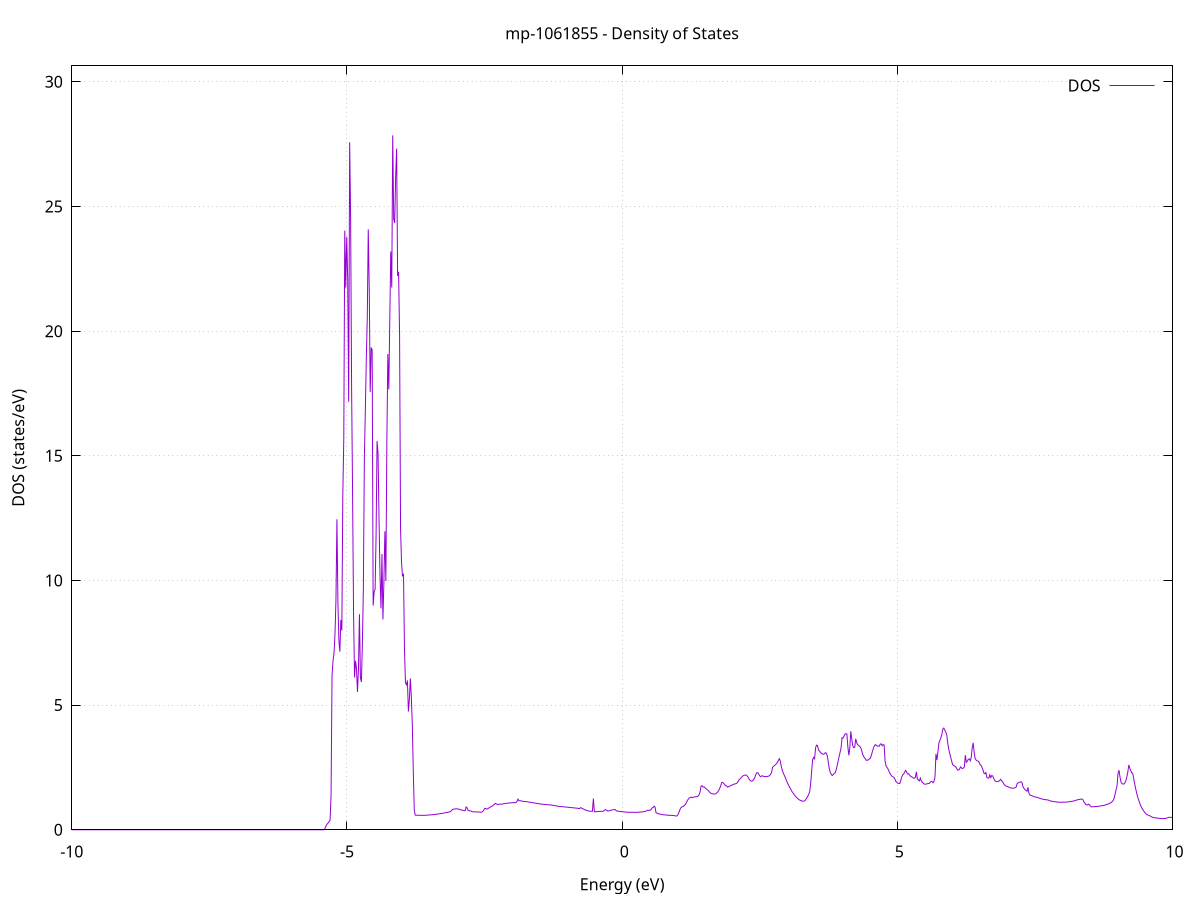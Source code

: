 set title 'mp-1061855 - Density of States'
set xlabel 'Energy (eV)'
set ylabel 'DOS (states/eV)'
set grid
set xrange [-10:10]
set yrange [0:30.639]
set xzeroaxis lt -1
set terminal png size 800,600
set output 'mp-1061855_dos_gnuplot.png'
plot '-' using 1:2 with lines title 'DOS'
-23.056600 0.000000
-23.038800 0.000000
-23.021000 0.000000
-23.003200 0.000000
-22.985400 0.000000
-22.967600 0.000000
-22.949900 0.000000
-22.932100 0.000000
-22.914300 0.000000
-22.896500 0.000000
-22.878700 0.000000
-22.860900 0.000000
-22.843100 0.000000
-22.825400 0.000000
-22.807600 0.000000
-22.789800 0.000000
-22.772000 0.000000
-22.754200 0.000000
-22.736400 0.000000
-22.718600 0.000000
-22.700900 0.000000
-22.683100 0.000000
-22.665300 0.000000
-22.647500 0.000000
-22.629700 0.000000
-22.611900 0.000000
-22.594100 0.000000
-22.576400 0.000000
-22.558600 0.000000
-22.540800 0.000000
-22.523000 0.000000
-22.505200 0.000000
-22.487400 0.000000
-22.469700 0.000000
-22.451900 0.000000
-22.434100 0.000000
-22.416300 0.000000
-22.398500 0.000000
-22.380700 0.000000
-22.362900 0.000000
-22.345200 0.000000
-22.327400 0.000000
-22.309600 0.000000
-22.291800 0.000000
-22.274000 0.000000
-22.256200 0.000000
-22.238400 0.000000
-22.220700 0.000000
-22.202900 0.000000
-22.185100 0.000000
-22.167300 0.000000
-22.149500 0.000000
-22.131700 0.000000
-22.113900 0.000000
-22.096200 0.000000
-22.078400 0.000000
-22.060600 0.000000
-22.042800 0.000000
-22.025000 0.000000
-22.007200 0.000000
-21.989400 0.000000
-21.971700 0.000000
-21.953900 0.000000
-21.936100 0.000000
-21.918300 0.000000
-21.900500 0.000000
-21.882700 0.000000
-21.865000 0.000000
-21.847200 0.000000
-21.829400 0.000000
-21.811600 0.000000
-21.793800 0.000000
-21.776000 0.000000
-21.758200 0.000000
-21.740500 0.000000
-21.722700 0.000000
-21.704900 0.000000
-21.687100 0.000000
-21.669300 0.000000
-21.651500 0.000000
-21.633700 0.000000
-21.616000 0.000000
-21.598200 0.000000
-21.580400 0.000000
-21.562600 0.000000
-21.544800 0.000000
-21.527000 0.000000
-21.509200 0.000000
-21.491500 0.000000
-21.473700 0.000000
-21.455900 0.000000
-21.438100 9.184700
-21.420300 9.184700
-21.402500 4.824600
-21.384700 4.824600
-21.367000 3.504600
-21.349200 3.504600
-21.331400 3.504600
-21.313600 3.504600
-21.295800 37.154600
-21.278000 67.948500
-21.260300 67.048500
-21.242500 85.724200
-21.224700 2.866400
-21.206900 2.866400
-21.189100 2.866400
-21.171300 2.866400
-21.153500 3.075700
-21.135800 3.075700
-21.118000 3.075700
-21.100200 3.781400
-21.082400 3.781400
-21.064600 3.781400
-21.046800 3.781400
-21.029000 5.791500
-21.011300 5.791500
-20.993500 0.000000
-20.975700 0.000000
-20.957900 0.000000
-20.940100 0.000000
-20.922300 0.000000
-20.904500 0.000000
-20.886800 0.000000
-20.869000 0.000000
-20.851200 0.000000
-20.833400 0.000000
-20.815600 0.000000
-20.797800 0.000000
-20.780000 0.000000
-20.762300 0.000000
-20.744500 0.000000
-20.726700 0.000000
-20.708900 0.000000
-20.691100 0.000000
-20.673300 0.000000
-20.655600 0.000000
-20.637800 0.000000
-20.620000 0.000000
-20.602200 0.000000
-20.584400 0.000000
-20.566600 0.000000
-20.548800 0.000000
-20.531100 0.000000
-20.513300 0.000000
-20.495500 0.000000
-20.477700 0.000000
-20.459900 0.000000
-20.442100 0.000000
-20.424300 0.000000
-20.406600 0.000000
-20.388800 0.000000
-20.371000 0.000000
-20.353200 0.000000
-20.335400 0.000000
-20.317600 0.000000
-20.299800 0.000000
-20.282100 0.000000
-20.264300 0.000000
-20.246500 0.000000
-20.228700 0.000000
-20.210900 0.000000
-20.193100 0.000000
-20.175300 0.000000
-20.157600 0.000000
-20.139800 0.000000
-20.122000 0.000000
-20.104200 0.000000
-20.086400 0.000000
-20.068600 0.000000
-20.050900 0.000000
-20.033100 0.000000
-20.015300 0.000000
-19.997500 0.000000
-19.979700 0.000000
-19.961900 0.000000
-19.944100 0.000000
-19.926400 0.000000
-19.908600 0.000000
-19.890800 0.000000
-19.873000 0.000000
-19.855200 0.000000
-19.837400 0.000000
-19.819600 0.000000
-19.801900 0.000000
-19.784100 0.000000
-19.766300 0.000000
-19.748500 0.000000
-19.730700 0.000000
-19.712900 0.000000
-19.695100 0.000000
-19.677400 0.000000
-19.659600 0.000000
-19.641800 0.000000
-19.624000 0.000000
-19.606200 0.000000
-19.588400 0.000000
-19.570600 0.000000
-19.552900 0.000000
-19.535100 0.000000
-19.517300 0.000000
-19.499500 0.000000
-19.481700 0.000000
-19.463900 0.000000
-19.446200 0.000000
-19.428400 0.000000
-19.410600 0.000000
-19.392800 0.000000
-19.375000 0.000000
-19.357200 0.000000
-19.339400 0.000000
-19.321700 0.000000
-19.303900 0.000000
-19.286100 0.000000
-19.268300 0.000000
-19.250500 0.000000
-19.232700 0.000000
-19.214900 0.000000
-19.197200 0.000000
-19.179400 0.000000
-19.161600 0.000000
-19.143800 0.000000
-19.126000 0.000000
-19.108200 0.000000
-19.090400 0.000000
-19.072700 0.000000
-19.054900 0.000000
-19.037100 0.000000
-19.019300 0.000000
-19.001500 0.000000
-18.983700 0.000000
-18.965900 0.000000
-18.948200 0.000000
-18.930400 0.000000
-18.912600 0.000000
-18.894800 0.000000
-18.877000 0.000000
-18.859200 0.000000
-18.841500 0.000000
-18.823700 0.000000
-18.805900 0.000000
-18.788100 0.000000
-18.770300 0.000000
-18.752500 0.000000
-18.734700 0.000000
-18.717000 0.000000
-18.699200 0.000000
-18.681400 0.000000
-18.663600 0.000000
-18.645800 0.000000
-18.628000 0.000000
-18.610200 0.000000
-18.592500 0.000000
-18.574700 0.000000
-18.556900 0.000000
-18.539100 0.000000
-18.521300 0.000000
-18.503500 0.000000
-18.485700 0.000000
-18.468000 0.000000
-18.450200 0.000000
-18.432400 0.000000
-18.414600 0.000000
-18.396800 0.000000
-18.379000 0.000000
-18.361200 0.000000
-18.343500 0.000000
-18.325700 0.000000
-18.307900 0.000000
-18.290100 0.000000
-18.272300 0.000000
-18.254500 0.000000
-18.236800 0.000000
-18.219000 0.000000
-18.201200 0.000000
-18.183400 0.000000
-18.165600 0.000000
-18.147800 0.000000
-18.130000 0.000000
-18.112300 0.000000
-18.094500 0.000000
-18.076700 0.000000
-18.058900 0.000000
-18.041100 0.000000
-18.023300 0.000000
-18.005500 0.000000
-17.987800 0.000000
-17.970000 0.000000
-17.952200 0.000000
-17.934400 0.000000
-17.916600 0.000000
-17.898800 0.000000
-17.881000 0.000000
-17.863300 0.000000
-17.845500 0.000000
-17.827700 0.000000
-17.809900 0.000000
-17.792100 0.000000
-17.774300 0.000000
-17.756500 0.000000
-17.738800 0.000000
-17.721000 0.000000
-17.703200 0.000000
-17.685400 0.000000
-17.667600 0.000000
-17.649800 0.000000
-17.632100 0.000000
-17.614300 0.000000
-17.596500 0.000000
-17.578700 0.000000
-17.560900 0.000000
-17.543100 0.000000
-17.525300 0.000000
-17.507600 0.000000
-17.489800 0.000000
-17.472000 0.000000
-17.454200 0.000000
-17.436400 0.000000
-17.418600 0.000000
-17.400800 0.000000
-17.383100 0.000000
-17.365300 0.000000
-17.347500 0.000000
-17.329700 0.000000
-17.311900 0.000000
-17.294100 0.000000
-17.276300 0.000000
-17.258600 0.000000
-17.240800 0.000000
-17.223000 0.000000
-17.205200 0.000000
-17.187400 0.000000
-17.169600 0.000000
-17.151800 0.000000
-17.134100 0.000000
-17.116300 0.000000
-17.098500 0.000000
-17.080700 0.000000
-17.062900 0.000000
-17.045100 0.000000
-17.027400 0.000000
-17.009600 0.000000
-16.991800 0.000000
-16.974000 0.000000
-16.956200 0.000000
-16.938400 0.000000
-16.920600 0.000000
-16.902900 0.000000
-16.885100 0.000000
-16.867300 0.000000
-16.849500 0.000000
-16.831700 0.000000
-16.813900 0.000000
-16.796100 0.000000
-16.778400 0.000000
-16.760600 0.000000
-16.742800 0.000000
-16.725000 0.000000
-16.707200 0.000000
-16.689400 0.000000
-16.671600 0.000000
-16.653900 0.000000
-16.636100 0.000000
-16.618300 0.000000
-16.600500 0.000000
-16.582700 0.000000
-16.564900 0.000000
-16.547100 0.000000
-16.529400 0.000000
-16.511600 0.000000
-16.493800 0.000000
-16.476000 0.000000
-16.458200 0.000000
-16.440400 0.000000
-16.422700 0.000000
-16.404900 0.000000
-16.387100 0.000000
-16.369300 0.000000
-16.351500 0.000000
-16.333700 0.000000
-16.315900 0.000000
-16.298200 0.000000
-16.280400 0.000000
-16.262600 0.000000
-16.244800 0.000000
-16.227000 0.000000
-16.209200 0.000000
-16.191400 0.000000
-16.173700 0.000000
-16.155900 0.000000
-16.138100 0.000000
-16.120300 0.000000
-16.102500 0.000000
-16.084700 0.000000
-16.066900 0.000000
-16.049200 0.000000
-16.031400 0.000000
-16.013600 0.000000
-15.995800 0.000000
-15.978000 0.000000
-15.960200 0.000000
-15.942400 0.000000
-15.924700 0.000000
-15.906900 0.000000
-15.889100 0.000000
-15.871300 0.000000
-15.853500 0.000000
-15.835700 0.000000
-15.818000 0.000000
-15.800200 0.000000
-15.782400 0.000000
-15.764600 0.000000
-15.746800 0.000000
-15.729000 0.000000
-15.711200 0.000000
-15.693500 0.000000
-15.675700 0.000000
-15.657900 0.000000
-15.640100 0.000000
-15.622300 0.000000
-15.604500 0.000000
-15.586700 0.000000
-15.569000 0.000000
-15.551200 0.000000
-15.533400 0.000000
-15.515600 0.000000
-15.497800 0.000000
-15.480000 0.000000
-15.462200 0.000000
-15.444500 0.000000
-15.426700 0.000000
-15.408900 0.000000
-15.391100 0.000000
-15.373300 0.000000
-15.355500 0.000000
-15.337700 0.000000
-15.320000 0.000000
-15.302200 0.000000
-15.284400 0.000000
-15.266600 0.000000
-15.248800 0.000000
-15.231000 0.000000
-15.213300 0.000000
-15.195500 0.000000
-15.177700 0.000000
-15.159900 0.000000
-15.142100 0.000000
-15.124300 0.000000
-15.106500 0.000000
-15.088800 0.000000
-15.071000 0.000000
-15.053200 0.000000
-15.035400 0.000000
-15.017600 0.000000
-14.999800 0.000000
-14.982000 0.000000
-14.964300 0.000000
-14.946500 0.000000
-14.928700 0.000000
-14.910900 0.000000
-14.893100 0.000000
-14.875300 0.000000
-14.857500 0.000000
-14.839800 0.000000
-14.822000 0.000000
-14.804200 0.000000
-14.786400 0.000000
-14.768600 0.000000
-14.750800 0.000000
-14.733000 0.000000
-14.715300 0.000000
-14.697500 0.000000
-14.679700 0.000000
-14.661900 0.000000
-14.644100 0.000000
-14.626300 0.000000
-14.608600 0.000000
-14.590800 0.000000
-14.573000 0.000000
-14.555200 0.000000
-14.537400 0.000000
-14.519600 0.000000
-14.501800 0.000000
-14.484100 0.000000
-14.466300 0.000000
-14.448500 0.000000
-14.430700 0.000000
-14.412900 0.000000
-14.395100 0.000000
-14.377300 0.000000
-14.359600 0.000000
-14.341800 0.000000
-14.324000 0.000000
-14.306200 0.000000
-14.288400 0.000000
-14.270600 0.000000
-14.252800 0.000000
-14.235100 0.000000
-14.217300 0.000000
-14.199500 0.000000
-14.181700 0.000000
-14.163900 0.000000
-14.146100 0.000000
-14.128300 0.000000
-14.110600 0.000000
-14.092800 0.000000
-14.075000 0.000000
-14.057200 0.000000
-14.039400 0.000000
-14.021600 0.000000
-14.003900 0.000000
-13.986100 0.000000
-13.968300 0.000000
-13.950500 0.000000
-13.932700 0.000000
-13.914900 0.000000
-13.897100 0.000000
-13.879400 0.000000
-13.861600 0.000000
-13.843800 0.000000
-13.826000 0.000000
-13.808200 0.000000
-13.790400 0.000000
-13.772600 0.000000
-13.754900 0.000000
-13.737100 0.000000
-13.719300 0.000000
-13.701500 0.000000
-13.683700 0.000000
-13.665900 0.000000
-13.648100 0.000000
-13.630400 0.000000
-13.612600 0.000000
-13.594800 0.000000
-13.577000 0.000000
-13.559200 0.000000
-13.541400 0.000000
-13.523600 0.000000
-13.505900 0.000000
-13.488100 0.000000
-13.470300 0.000000
-13.452500 0.000000
-13.434700 0.000000
-13.416900 0.000000
-13.399200 0.000000
-13.381400 0.000000
-13.363600 0.000000
-13.345800 0.000000
-13.328000 0.000000
-13.310200 0.000000
-13.292400 0.000000
-13.274700 0.000000
-13.256900 0.000000
-13.239100 0.000000
-13.221300 0.000000
-13.203500 0.000000
-13.185700 0.000000
-13.167900 0.000000
-13.150200 0.000000
-13.132400 0.000000
-13.114600 0.000000
-13.096800 0.000000
-13.079000 0.000000
-13.061200 0.000000
-13.043400 0.000000
-13.025700 0.000000
-13.007900 0.000000
-12.990100 0.000000
-12.972300 0.000000
-12.954500 0.000000
-12.936700 0.000000
-12.918900 0.000000
-12.901200 0.000000
-12.883400 0.000000
-12.865600 0.000000
-12.847800 0.000000
-12.830000 0.000000
-12.812200 0.000000
-12.794500 0.000000
-12.776700 0.000000
-12.758900 0.000000
-12.741100 0.000000
-12.723300 0.000000
-12.705500 0.000000
-12.687700 0.000000
-12.670000 0.000000
-12.652200 0.000000
-12.634400 0.000000
-12.616600 0.000000
-12.598800 0.000000
-12.581000 0.000000
-12.563200 0.000000
-12.545500 0.000000
-12.527700 0.000000
-12.509900 0.000000
-12.492100 0.000000
-12.474300 0.000000
-12.456500 0.000000
-12.438700 0.000000
-12.421000 0.000000
-12.403200 0.000000
-12.385400 0.000000
-12.367600 0.000000
-12.349800 0.000000
-12.332000 0.000000
-12.314200 0.000000
-12.296500 0.000000
-12.278700 0.000000
-12.260900 0.000000
-12.243100 0.000000
-12.225300 0.000000
-12.207500 0.000000
-12.189800 0.000000
-12.172000 0.000000
-12.154200 0.000000
-12.136400 0.000000
-12.118600 0.000000
-12.100800 0.000000
-12.083000 0.000000
-12.065300 0.000000
-12.047500 0.000000
-12.029700 0.000000
-12.011900 0.000000
-11.994100 0.000000
-11.976300 0.000000
-11.958500 0.000000
-11.940800 0.000000
-11.923000 0.000000
-11.905200 0.000000
-11.887400 0.000000
-11.869600 0.000000
-11.851800 0.000000
-11.834000 0.000000
-11.816300 0.000000
-11.798500 0.000000
-11.780700 0.000000
-11.762900 0.000000
-11.745100 0.000000
-11.727300 0.000000
-11.709500 0.000000
-11.691800 0.000000
-11.674000 0.000000
-11.656200 0.000000
-11.638400 0.000000
-11.620600 0.000000
-11.602800 0.000000
-11.585100 0.000000
-11.567300 0.000000
-11.549500 0.000000
-11.531700 0.000000
-11.513900 0.000000
-11.496100 0.000000
-11.478300 0.000000
-11.460600 0.000000
-11.442800 0.000000
-11.425000 0.000000
-11.407200 0.000000
-11.389400 0.000000
-11.371600 0.000000
-11.353800 0.000000
-11.336100 0.000000
-11.318300 0.000000
-11.300500 0.000000
-11.282700 0.000000
-11.264900 0.000000
-11.247100 0.000000
-11.229300 0.000000
-11.211600 0.000000
-11.193800 0.000000
-11.176000 0.000000
-11.158200 0.000000
-11.140400 0.000000
-11.122600 0.000000
-11.104800 0.000000
-11.087100 0.000000
-11.069300 0.000000
-11.051500 0.000000
-11.033700 0.000000
-11.015900 0.000000
-10.998100 0.000000
-10.980400 0.000000
-10.962600 0.000000
-10.944800 0.000000
-10.927000 0.000000
-10.909200 0.000000
-10.891400 0.000000
-10.873600 0.000000
-10.855900 0.000000
-10.838100 0.000000
-10.820300 0.000000
-10.802500 0.000000
-10.784700 0.000000
-10.766900 0.000000
-10.749100 0.000000
-10.731400 0.000000
-10.713600 0.000000
-10.695800 0.000000
-10.678000 0.000000
-10.660200 0.000000
-10.642400 0.000000
-10.624600 0.000000
-10.606900 0.000000
-10.589100 0.000000
-10.571300 0.000000
-10.553500 0.000000
-10.535700 0.000000
-10.517900 0.000000
-10.500100 0.000000
-10.482400 0.000000
-10.464600 0.000000
-10.446800 0.000000
-10.429000 0.000000
-10.411200 0.000000
-10.393400 0.000000
-10.375700 0.000000
-10.357900 0.000000
-10.340100 0.000000
-10.322300 0.000000
-10.304500 0.000000
-10.286700 0.000000
-10.268900 0.000000
-10.251200 0.000000
-10.233400 0.000000
-10.215600 0.000000
-10.197800 0.000000
-10.180000 0.000000
-10.162200 0.000000
-10.144400 0.000000
-10.126700 0.000000
-10.108900 0.000000
-10.091100 0.000000
-10.073300 0.000000
-10.055500 0.000000
-10.037700 0.000000
-10.019900 0.000000
-10.002200 0.000000
-9.984400 0.000000
-9.966600 0.000000
-9.948800 0.000000
-9.931000 0.000000
-9.913200 0.000000
-9.895400 0.000000
-9.877700 0.000000
-9.859900 0.000000
-9.842100 0.000000
-9.824300 0.000000
-9.806500 0.000000
-9.788700 0.000000
-9.771000 0.000000
-9.753200 0.000000
-9.735400 0.000000
-9.717600 0.000000
-9.699800 0.000000
-9.682000 0.000000
-9.664200 0.000000
-9.646500 0.000000
-9.628700 0.000000
-9.610900 0.000000
-9.593100 0.000000
-9.575300 0.000000
-9.557500 0.000000
-9.539700 0.000000
-9.522000 0.000000
-9.504200 0.000000
-9.486400 0.000000
-9.468600 0.000000
-9.450800 0.000000
-9.433000 0.000000
-9.415200 0.000000
-9.397500 0.000000
-9.379700 0.000000
-9.361900 0.000000
-9.344100 0.000000
-9.326300 0.000000
-9.308500 0.000000
-9.290700 0.000000
-9.273000 0.000000
-9.255200 0.000000
-9.237400 0.000000
-9.219600 0.000000
-9.201800 0.000000
-9.184000 0.000000
-9.166300 0.000000
-9.148500 0.000000
-9.130700 0.000000
-9.112900 0.000000
-9.095100 0.000000
-9.077300 0.000000
-9.059500 0.000000
-9.041800 0.000000
-9.024000 0.000000
-9.006200 0.000000
-8.988400 0.000000
-8.970600 0.000000
-8.952800 0.000000
-8.935000 0.000000
-8.917300 0.000000
-8.899500 0.000000
-8.881700 0.000000
-8.863900 0.000000
-8.846100 0.000000
-8.828300 0.000000
-8.810500 0.000000
-8.792800 0.000000
-8.775000 0.000000
-8.757200 0.000000
-8.739400 0.000000
-8.721600 0.000000
-8.703800 0.000000
-8.686000 0.000000
-8.668300 0.000000
-8.650500 0.000000
-8.632700 0.000000
-8.614900 0.000000
-8.597100 0.000000
-8.579300 0.000000
-8.561600 0.000000
-8.543800 0.000000
-8.526000 0.000000
-8.508200 0.000000
-8.490400 0.000000
-8.472600 0.000000
-8.454800 0.000000
-8.437100 0.000000
-8.419300 0.000000
-8.401500 0.000000
-8.383700 0.000000
-8.365900 0.000000
-8.348100 0.000000
-8.330300 0.000000
-8.312600 0.000000
-8.294800 0.000000
-8.277000 0.000000
-8.259200 0.000000
-8.241400 0.000000
-8.223600 0.000000
-8.205800 0.000000
-8.188100 0.000000
-8.170300 0.000000
-8.152500 0.000000
-8.134700 0.000000
-8.116900 0.000000
-8.099100 0.000000
-8.081300 0.000000
-8.063600 0.000000
-8.045800 0.000000
-8.028000 0.000000
-8.010200 0.000000
-7.992400 0.000000
-7.974600 0.000000
-7.956900 0.000000
-7.939100 0.000000
-7.921300 0.000000
-7.903500 0.000000
-7.885700 0.000000
-7.867900 0.000000
-7.850100 0.000000
-7.832400 0.000000
-7.814600 0.000000
-7.796800 0.000000
-7.779000 0.000000
-7.761200 0.000000
-7.743400 0.000000
-7.725600 0.000000
-7.707900 0.000000
-7.690100 0.000000
-7.672300 0.000000
-7.654500 0.000000
-7.636700 0.000000
-7.618900 0.000000
-7.601100 0.000000
-7.583400 0.000000
-7.565600 0.000000
-7.547800 0.000000
-7.530000 0.000000
-7.512200 0.000000
-7.494400 0.000000
-7.476600 0.000000
-7.458900 0.000000
-7.441100 0.000000
-7.423300 0.000000
-7.405500 0.000000
-7.387700 0.000000
-7.369900 0.000000
-7.352200 0.000000
-7.334400 0.000000
-7.316600 0.000000
-7.298800 0.000000
-7.281000 0.000000
-7.263200 0.000000
-7.245400 0.000000
-7.227700 0.000000
-7.209900 0.000000
-7.192100 0.000000
-7.174300 0.000000
-7.156500 0.000000
-7.138700 0.000000
-7.120900 0.000000
-7.103200 0.000000
-7.085400 0.000000
-7.067600 0.000000
-7.049800 0.000000
-7.032000 0.000000
-7.014200 0.000000
-6.996400 0.000000
-6.978700 0.000000
-6.960900 0.000000
-6.943100 0.000000
-6.925300 0.000000
-6.907500 0.000000
-6.889700 0.000000
-6.871900 0.000000
-6.854200 0.000000
-6.836400 0.000000
-6.818600 0.000000
-6.800800 0.000000
-6.783000 0.000000
-6.765200 0.000000
-6.747500 0.000000
-6.729700 0.000000
-6.711900 0.000000
-6.694100 0.000000
-6.676300 0.000000
-6.658500 0.000000
-6.640700 0.000000
-6.623000 0.000000
-6.605200 0.000000
-6.587400 0.000000
-6.569600 0.000000
-6.551800 0.000000
-6.534000 0.000000
-6.516200 0.000000
-6.498500 0.000000
-6.480700 0.000000
-6.462900 0.000000
-6.445100 0.000000
-6.427300 0.000000
-6.409500 0.000000
-6.391700 0.000000
-6.374000 0.000000
-6.356200 0.000000
-6.338400 0.000000
-6.320600 0.000000
-6.302800 0.000000
-6.285000 0.000000
-6.267200 0.000000
-6.249500 0.000000
-6.231700 0.000000
-6.213900 0.000000
-6.196100 0.000000
-6.178300 0.000000
-6.160500 0.000000
-6.142800 0.000000
-6.125000 0.000000
-6.107200 0.000000
-6.089400 0.000000
-6.071600 0.000000
-6.053800 0.000000
-6.036000 0.000000
-6.018300 0.000000
-6.000500 0.000000
-5.982700 0.000000
-5.964900 0.000000
-5.947100 0.000000
-5.929300 0.000000
-5.911500 0.000000
-5.893800 0.000000
-5.876000 0.000000
-5.858200 0.000000
-5.840400 0.000000
-5.822600 0.000000
-5.804800 0.000000
-5.787000 0.000000
-5.769300 0.000000
-5.751500 0.000000
-5.733700 0.000000
-5.715900 0.000000
-5.698100 0.000000
-5.680300 0.000000
-5.662500 0.000000
-5.644800 0.000000
-5.627000 0.000000
-5.609200 0.000000
-5.591400 0.000000
-5.573600 0.000000
-5.555800 0.000000
-5.538100 0.000000
-5.520300 0.000000
-5.502500 0.000000
-5.484700 0.000000
-5.466900 0.000000
-5.449100 0.000000
-5.431300 0.000000
-5.413600 0.009800
-5.395800 0.073300
-5.378000 0.169600
-5.360200 0.234100
-5.342400 0.273200
-5.324600 0.323300
-5.306800 0.382300
-5.289100 1.388700
-5.271300 6.187700
-5.253500 6.782700
-5.235700 7.069900
-5.217900 7.831700
-5.200100 9.212900
-5.182300 12.455000
-5.164600 9.149600
-5.146800 7.598300
-5.129000 7.142600
-5.111200 8.416300
-5.093400 7.991300
-5.075600 13.423800
-5.057800 15.676600
-5.040100 24.029100
-5.022300 21.744100
-5.004500 23.781200
-4.986700 22.091200
-4.968900 17.162200
-4.951100 27.575200
-4.933400 24.503600
-4.915600 17.661200
-4.897800 13.443600
-4.880000 8.590500
-4.862200 6.109300
-4.844400 6.774500
-4.826600 6.448400
-4.808900 5.529700
-4.791100 6.459600
-4.773300 8.646400
-4.755500 6.096300
-4.737700 5.928400
-4.719900 7.441600
-4.702100 9.654000
-4.684400 14.837800
-4.666600 16.778800
-4.648800 18.876100
-4.631000 20.505100
-4.613200 24.082800
-4.595400 21.732000
-4.577600 17.562800
-4.559900 19.340200
-4.542100 19.238800
-4.524300 8.992200
-4.506500 9.539000
-4.488700 9.649300
-4.470900 11.830000
-4.453100 15.592500
-4.435400 15.093800
-4.417600 12.464400
-4.399800 10.218700
-4.382000 8.879400
-4.364200 11.061100
-4.346400 8.436400
-4.328700 9.961700
-4.310900 11.973500
-4.293100 9.975900
-4.275300 15.564400
-4.257500 19.081500
-4.239700 17.664500
-4.221900 20.480400
-4.204200 23.194200
-4.186400 21.749400
-4.168600 27.853600
-4.150800 24.493300
-4.133000 24.342100
-4.115200 26.198600
-4.097400 27.323500
-4.079700 22.214800
-4.061900 22.378400
-4.044100 19.881000
-4.026300 12.067800
-4.008500 10.709300
-3.990700 10.165400
-3.972900 10.265800
-3.955200 7.291500
-3.937400 5.892100
-3.919600 5.817100
-3.901800 5.992200
-3.884000 4.742900
-3.866200 5.229500
-3.848400 6.066900
-3.830700 5.324200
-3.812900 4.218500
-3.795100 2.356100
-3.777300 0.791300
-3.759500 0.586800
-3.741700 0.586900
-3.724000 0.582600
-3.706200 0.580600
-3.688400 0.580700
-3.670600 0.580800
-3.652800 0.580400
-3.635000 0.578700
-3.617200 0.578000
-3.599500 0.579200
-3.581700 0.580900
-3.563900 0.582900
-3.546100 0.585300
-3.528300 0.588300
-3.510500 0.591700
-3.492700 0.595300
-3.475000 0.599000
-3.457200 0.602800
-3.439400 0.606800
-3.421600 0.611000
-3.403800 0.615600
-3.386000 0.620600
-3.368200 0.625900
-3.350500 0.631300
-3.332700 0.637000
-3.314900 0.642700
-3.297100 0.648600
-3.279300 0.654600
-3.261500 0.660800
-3.243700 0.667600
-3.226000 0.675000
-3.208200 0.682700
-3.190400 0.690500
-3.172600 0.698700
-3.154800 0.707300
-3.137000 0.716300
-3.119300 0.725400
-3.101500 0.770900
-3.083700 0.813600
-3.065900 0.824200
-3.048100 0.832200
-3.030300 0.837500
-3.012500 0.840200
-2.994800 0.839700
-2.977000 0.831600
-2.959200 0.821500
-2.941400 0.809300
-2.923600 0.795900
-2.905800 0.785900
-2.888000 0.777800
-2.870300 0.770400
-2.852500 0.763600
-2.834700 0.914100
-2.816900 0.874700
-2.799100 0.779400
-2.781300 0.768900
-2.763500 0.759000
-2.745800 0.750900
-2.728000 0.724900
-2.710200 0.721000
-2.692400 0.718900
-2.674600 0.717300
-2.656800 0.716200
-2.639000 0.715600
-2.621300 0.714900
-2.603500 0.713200
-2.585700 0.710100
-2.567900 0.703100
-2.550100 0.707400
-2.532300 0.735700
-2.514600 0.789800
-2.496800 0.861700
-2.479000 0.850100
-2.461200 0.826800
-2.443400 0.842700
-2.425600 0.866800
-2.407800 0.892900
-2.390100 0.918100
-2.372300 0.940100
-2.354500 0.960700
-2.336700 0.992200
-2.318900 1.024900
-2.301100 1.058800
-2.283300 1.033900
-2.265600 1.014300
-2.247800 1.019800
-2.230000 1.026300
-2.212200 1.029100
-2.194400 1.028700
-2.176600 1.030200
-2.158800 1.039300
-2.141100 1.047600
-2.123300 1.054900
-2.105500 1.061200
-2.087700 1.066000
-2.069900 1.069100
-2.052100 1.072900
-2.034300 1.075700
-2.016600 1.079500
-1.998800 1.084400
-1.981000 1.088100
-1.963200 1.089600
-1.945400 1.089900
-1.927600 1.091700
-1.909900 1.142900
-1.892100 1.231900
-1.874300 1.162100
-1.856500 1.163700
-1.838700 1.164200
-1.820900 1.153900
-1.803100 1.136800
-1.785400 1.132600
-1.767600 1.130900
-1.749800 1.129100
-1.732000 1.126800
-1.714200 1.123800
-1.696400 1.111200
-1.678600 1.106100
-1.660900 1.100200
-1.643100 1.094100
-1.625300 1.087000
-1.607500 1.078300
-1.589700 1.072300
-1.571900 1.067000
-1.554100 1.061300
-1.536400 1.055400
-1.518600 1.049300
-1.500800 1.040400
-1.483000 1.032500
-1.465200 1.028400
-1.447400 1.024500
-1.429600 1.020700
-1.411900 1.016900
-1.394100 1.013100
-1.376300 1.009400
-1.358500 1.006000
-1.340700 1.003000
-1.322900 0.999900
-1.305200 0.995700
-1.287400 0.990600
-1.269600 0.985500
-1.251800 0.980100
-1.234000 0.971300
-1.216200 0.964500
-1.198400 0.957400
-1.180700 0.950200
-1.162900 0.943600
-1.145100 0.938400
-1.127300 0.933800
-1.109500 0.929300
-1.091700 0.925200
-1.073900 0.922300
-1.056200 0.919200
-1.038400 0.915900
-1.020600 0.912200
-1.002800 0.908200
-0.985000 0.904300
-0.967200 0.900200
-0.949400 0.895900
-0.931700 0.891700
-0.913900 0.887600
-0.896100 0.883000
-0.878300 0.878200
-0.860500 0.874700
-0.842700 0.871500
-0.824900 0.866900
-0.807200 0.862000
-0.789400 0.857000
-0.771600 0.851800
-0.753800 0.889000
-0.736000 0.869300
-0.718200 0.849200
-0.700500 0.828100
-0.682700 0.809800
-0.664900 0.793300
-0.647100 0.777800
-0.629300 0.763600
-0.611500 0.753000
-0.593700 0.747700
-0.576000 0.743000
-0.558200 0.741800
-0.540400 0.740800
-0.522600 1.251800
-0.504800 0.720400
-0.487000 0.722900
-0.469200 0.726000
-0.451500 0.729200
-0.433700 0.732500
-0.415900 0.735900
-0.398100 0.739200
-0.380300 0.740900
-0.362500 0.741300
-0.344700 0.741800
-0.327000 0.772700
-0.309200 0.807300
-0.291400 0.793700
-0.273600 0.768100
-0.255800 0.749000
-0.238000 0.760500
-0.220200 0.772400
-0.202500 0.783200
-0.184700 0.792900
-0.166900 0.801500
-0.149100 0.808600
-0.131300 0.814100
-0.113500 0.777700
-0.095800 0.753700
-0.078000 0.747500
-0.060200 0.740400
-0.042400 0.732900
-0.024600 0.729000
-0.006800 0.725100
0.011000 0.721300
0.028700 0.717600
0.046500 0.714000
0.064300 0.710600
0.082100 0.707300
0.099900 0.704400
0.117700 0.702200
0.135500 0.702000
0.153200 0.702600
0.171000 0.702600
0.188800 0.701900
0.206600 0.701200
0.224400 0.700600
0.242200 0.700200
0.260000 0.700100
0.277700 0.701400
0.295500 0.704900
0.313300 0.709100
0.331100 0.711700
0.348900 0.714500
0.366700 0.717800
0.384500 0.722600
0.402200 0.729500
0.420000 0.739200
0.437800 0.752700
0.455600 0.782100
0.473400 0.780500
0.491200 0.781900
0.508900 0.784600
0.526700 0.818300
0.544500 0.880200
0.562300 0.892100
0.580100 0.947800
0.597900 0.911800
0.615700 0.681800
0.633400 0.665500
0.651200 0.651000
0.669000 0.638100
0.686800 0.626900
0.704600 0.617500
0.722400 0.610000
0.740200 0.605000
0.757900 0.600800
0.775700 0.597100
0.793500 0.593000
0.811300 0.589200
0.829100 0.585500
0.846900 0.581800
0.864700 0.579000
0.882400 0.579400
0.900200 0.577800
0.918000 0.574500
0.935800 0.570200
0.953600 0.564600
0.971400 0.552900
0.989200 0.551900
1.006900 0.576600
1.024700 0.655400
1.042500 0.757000
1.060300 0.863100
1.078100 0.905100
1.095900 0.926200
1.113600 0.939400
1.131400 0.973400
1.149200 1.016400
1.167000 1.091200
1.184800 1.169800
1.202600 1.231100
1.220400 1.276500
1.238100 1.299700
1.255900 1.310800
1.273700 1.284000
1.291500 1.300300
1.309300 1.315900
1.327100 1.323900
1.344900 1.325400
1.362600 1.328300
1.380400 1.352500
1.398200 1.402800
1.416000 1.521500
1.433800 1.752300
1.451600 1.767800
1.469400 1.716200
1.487100 1.717200
1.504900 1.685900
1.522700 1.655000
1.540500 1.615500
1.558300 1.589500
1.576100 1.545200
1.593900 1.496200
1.611600 1.465900
1.629400 1.449200
1.647200 1.438900
1.665000 1.433700
1.682800 1.433200
1.700600 1.444600
1.718300 1.479000
1.736100 1.518100
1.753900 1.573600
1.771700 1.655700
1.789500 1.752100
1.807300 1.884600
1.825100 1.901200
1.842800 1.872300
1.860600 1.817100
1.878400 1.768200
1.896200 1.760400
1.914000 1.711600
1.931800 1.722600
1.949600 1.744700
1.967300 1.764500
1.985100 1.782600
2.002900 1.801100
2.020700 1.818400
2.038500 1.833800
2.056300 1.844300
2.074100 1.851900
2.091800 1.886500
2.109600 1.947000
2.127400 2.009400
2.145200 2.044600
2.163000 2.089700
2.180800 2.135900
2.198600 2.167400
2.216300 2.183300
2.234100 2.195700
2.251900 2.193900
2.269700 2.162400
2.287500 2.114000
2.305300 2.032200
2.323000 1.988200
2.340800 1.957300
2.358600 1.943700
2.376400 1.977000
2.394200 2.031700
2.412000 2.106200
2.429800 2.219400
2.447500 2.290200
2.465300 2.287600
2.483100 2.223200
2.500900 2.159200
2.518700 2.127000
2.536500 2.163000
2.554300 2.162800
2.572000 2.138200
2.589800 2.134100
2.607600 2.133100
2.625400 2.135200
2.643200 2.142000
2.661000 2.151100
2.678800 2.170500
2.696500 2.221800
2.714300 2.289200
2.732100 2.505500
2.749900 2.541000
2.767700 2.574500
2.785500 2.615400
2.803300 2.648700
2.821000 2.705400
2.838800 2.784500
2.856600 2.850300
2.874400 2.752700
2.892200 2.526900
2.910000 2.382000
2.927700 2.277300
2.945500 2.185800
2.963300 2.105600
2.981100 1.998000
2.998900 1.903900
3.016700 1.820700
3.034500 1.744400
3.052200 1.669600
3.070000 1.596300
3.087800 1.528400
3.105600 1.474600
3.123400 1.417800
3.141200 1.367900
3.159000 1.319800
3.176700 1.277800
3.194500 1.240900
3.212300 1.210600
3.230100 1.188300
3.247900 1.172900
3.265700 1.159400
3.283500 1.144800
3.301200 1.144800
3.319000 1.163600
3.336800 1.212700
3.354600 1.273500
3.372400 1.341600
3.390200 1.420400
3.408000 1.532800
3.425700 1.865700
3.443500 2.348600
3.461300 2.810900
3.479100 2.899900
3.496900 2.846400
3.514700 3.286100
3.532400 3.395400
3.550200 3.376500
3.568000 3.196600
3.585800 3.157400
3.603600 3.104900
3.621400 3.063300
3.639200 3.041400
3.656900 3.024000
3.674700 3.047300
3.692500 3.094200
3.710300 3.071000
3.728100 2.964600
3.745900 2.706800
3.763700 2.443900
3.781400 2.303900
3.799200 2.229700
3.817000 2.174700
3.834800 2.211000
3.852600 2.255900
3.870400 2.284600
3.888200 2.399200
3.905900 2.558400
3.923700 2.745600
3.941500 2.928900
3.959300 3.104400
3.977100 3.269700
3.994900 3.688300
4.012700 3.673700
4.030400 3.748300
4.048200 3.831500
4.066000 3.856900
4.083800 3.839000
4.101600 3.317400
4.119400 2.985700
4.137100 3.299200
4.154900 3.949400
4.172700 3.638600
4.190500 3.371100
4.208300 3.292300
4.226100 3.307700
4.243900 3.648900
4.261600 3.493100
4.279400 3.415300
4.297200 3.378100
4.315000 3.351500
4.332800 3.295700
4.350600 3.198400
4.368400 3.039200
4.386100 2.942300
4.403900 2.889100
4.421700 2.832900
4.439500 2.783700
4.457300 2.791200
4.475100 2.808600
4.492900 2.843400
4.510600 2.875200
4.528400 2.988700
4.546200 3.129200
4.564000 3.264500
4.581800 3.354800
4.599600 3.415500
4.617400 3.393300
4.635100 3.354300
4.652900 3.357500
4.670700 3.349700
4.688500 3.428000
4.706300 3.450600
4.724100 3.369700
4.741800 3.418700
4.759600 3.401400
4.777400 2.757600
4.795200 2.557400
4.813000 2.501100
4.830800 2.439900
4.848600 2.345500
4.866300 2.260700
4.884100 2.198300
4.901900 2.150100
4.919700 2.126300
4.937500 2.098100
4.955300 2.043400
4.973100 1.939200
4.990800 1.902500
5.008600 1.869400
5.026400 1.857300
5.044200 1.857000
5.062000 1.966100
5.079800 2.113100
5.097600 2.205500
5.115300 2.232200
5.133100 2.315800
5.150900 2.382000
5.168700 2.318900
5.186500 2.240400
5.204300 2.250400
5.222100 2.192500
5.239800 2.147300
5.257600 2.123600
5.275400 2.105400
5.293200 2.069900
5.311000 2.069900
5.328800 2.099500
5.346500 2.328300
5.364300 2.026600
5.382100 1.994200
5.399900 1.959200
5.417700 2.071500
5.435500 1.958900
5.453300 1.900700
5.471000 1.877200
5.488800 1.832600
5.506600 1.827500
5.524400 1.833700
5.542200 1.843700
5.560000 1.855100
5.577800 1.854100
5.595500 1.902400
5.613300 1.940600
5.631100 1.930300
5.648900 1.887000
5.666700 1.952200
5.684500 2.116400
5.702300 3.047800
5.720000 2.795900
5.737800 3.127700
5.755600 3.482200
5.773400 3.583900
5.791200 3.688100
5.809000 3.820700
5.826800 4.040500
5.844500 4.080600
5.862300 4.001700
5.880100 3.924400
5.897900 3.821900
5.915700 3.479700
5.933500 3.244000
5.951200 3.067100
5.969000 2.917000
5.986800 2.762900
6.004600 2.610900
6.022400 2.579400
6.040200 2.555800
6.058000 2.530100
6.075700 2.471500
6.093500 2.397700
6.111300 2.396700
6.129100 2.421600
6.146900 2.519600
6.164700 2.485700
6.182500 2.450700
6.200200 2.475400
6.218000 2.523200
6.235800 2.993300
6.253600 2.707400
6.271400 2.750400
6.289200 2.825500
6.307000 2.844800
6.324700 2.765600
6.342500 2.894800
6.360300 3.287300
6.378100 3.487500
6.395900 3.107500
6.413700 2.859800
6.431500 2.798400
6.449200 2.760600
6.467000 2.756400
6.484800 2.716300
6.502600 2.617400
6.520400 2.583900
6.538200 2.505400
6.555900 2.405200
6.573700 2.272200
6.591500 2.245400
6.609300 2.295400
6.627100 2.097300
6.644900 2.079700
6.662700 2.073400
6.680400 2.204300
6.698200 2.093000
6.716000 2.175400
6.733800 2.156800
6.751600 2.053400
6.769400 1.985100
6.787200 1.941700
6.804900 1.936300
6.822700 1.936100
6.840500 1.946500
6.858300 1.973400
6.876100 2.021800
6.893900 1.972100
6.911700 1.935900
6.929400 1.851900
6.947200 1.799900
6.965000 1.767800
6.982800 1.746300
7.000600 1.731100
7.018400 1.715900
7.036200 1.701100
7.053900 1.685400
7.071700 1.672400
7.089500 1.668200
7.107300 1.667400
7.125100 1.672500
7.142900 1.692000
7.160600 1.716100
7.178400 1.860900
7.196200 1.880200
7.214000 1.895600
7.231800 1.920100
7.249600 1.925100
7.267400 1.884300
7.285100 1.711800
7.302900 1.658500
7.320700 1.603800
7.338500 1.572600
7.356300 1.544800
7.374100 1.698600
7.391900 1.460900
7.409600 1.391600
7.427400 1.381500
7.445200 1.366900
7.463000 1.351300
7.480800 1.335500
7.498600 1.321600
7.516400 1.311400
7.534100 1.300200
7.551900 1.288100
7.569700 1.275300
7.587500 1.261900
7.605300 1.249300
7.623100 1.238200
7.640900 1.227800
7.658600 1.218100
7.676400 1.210200
7.694200 1.207100
7.712000 1.203000
7.729800 1.197300
7.747600 1.186800
7.765300 1.171400
7.783100 1.158400
7.800900 1.147800
7.818700 1.138900
7.836500 1.132700
7.854300 1.127500
7.872100 1.122800
7.889800 1.117600
7.907600 1.111000
7.925400 1.108400
7.943200 1.106300
7.961000 1.105300
7.978800 1.104600
7.996600 1.104700
8.014300 1.106400
8.032100 1.108000
8.049900 1.107900
8.067700 1.108200
8.085500 1.115900
8.103300 1.120100
8.121100 1.125000
8.138800 1.130400
8.156600 1.136700
8.174400 1.142100
8.192200 1.150300
8.210000 1.158800
8.227800 1.169000
8.245600 1.182700
8.263300 1.195400
8.281100 1.205000
8.298900 1.213400
8.316700 1.220100
8.334500 1.229200
8.352300 1.233900
8.370000 1.210700
8.387800 1.133300
8.405600 1.078400
8.423400 1.016200
8.441200 1.004800
8.459000 0.994800
8.476800 1.027900
8.494500 0.990900
8.512300 0.944100
8.530100 0.916400
8.547900 0.919300
8.565700 0.923500
8.583500 0.928000
8.601300 0.932300
8.619000 0.935800
8.636800 0.938900
8.654600 0.943200
8.672400 0.948800
8.690200 0.955300
8.708000 0.961900
8.725800 0.968300
8.743500 0.973800
8.761300 0.981800
8.779100 0.993400
8.796900 1.008400
8.814700 1.019900
8.832500 1.033400
8.850300 1.051000
8.868000 1.073200
8.885800 1.098800
8.903600 1.130000
8.921400 1.172200
8.939200 1.267300
8.957000 1.433500
8.974700 1.601000
8.992500 1.763800
9.010300 2.270900
9.028100 2.387500
9.045900 2.122500
9.063700 1.919700
9.081500 1.851700
9.099200 1.836000
9.117000 1.831500
9.134800 1.883500
9.152600 1.973900
9.170400 2.117400
9.188200 2.315100
9.206000 2.598600
9.223700 2.475500
9.241500 2.372800
9.259300 2.281100
9.277100 2.265300
9.294900 2.052400
9.312700 1.841800
9.330500 1.650600
9.348200 1.478400
9.366000 1.321000
9.383800 1.204100
9.401600 1.084300
9.419400 0.982400
9.437200 0.898100
9.455000 0.829200
9.472700 0.769300
9.490500 0.713500
9.508300 0.663700
9.526100 0.624400
9.543900 0.602600
9.561700 0.583500
9.579400 0.566900
9.597200 0.551200
9.615000 0.527100
9.632800 0.506000
9.650600 0.493000
9.668400 0.486400
9.686200 0.480600
9.703900 0.474900
9.721700 0.469400
9.739500 0.464100
9.757300 0.459100
9.775100 0.454500
9.792900 0.451600
9.810700 0.450400
9.828400 0.450100
9.846200 0.451000
9.864000 0.453200
9.881800 0.459300
9.899600 0.470300
9.917400 0.485900
9.935200 0.500200
9.952900 0.504600
9.970700 0.498200
9.988500 0.489300
10.006300 0.480900
10.024100 0.473000
10.041900 0.465600
10.059700 0.458700
10.077400 0.452300
10.095200 0.446400
10.113000 0.440900
10.130800 0.437400
10.148600 0.436200
10.166400 0.440000
10.184100 0.445000
10.201900 0.451300
10.219700 0.462100
10.237500 0.481000
10.255300 0.491100
10.273100 0.499600
10.290900 0.506300
10.308600 0.512900
10.326400 0.518700
10.344200 0.518700
10.362000 0.512800
10.379800 0.501300
10.397600 0.479100
10.415400 0.442300
10.433100 0.429700
10.450900 0.426400
10.468700 0.423600
10.486500 0.421200
10.504300 0.419600
10.522100 0.419600
10.539900 0.419800
10.557600 0.419600
10.575400 0.418000
10.593200 0.414200
10.611000 0.407200
10.628800 0.398600
10.646600 0.418000
10.664400 0.446000
10.682100 0.424900
10.699900 0.408900
10.717700 0.409300
10.735500 0.416900
10.753300 0.430800
10.771100 0.274100
10.788800 0.205100
10.806600 0.144100
10.824400 0.091100
10.842200 0.048700
10.860000 0.022300
10.877800 0.006100
10.895600 0.000000
10.913300 0.000000
10.931100 0.000000
10.948900 0.000000
10.966700 0.000000
10.984500 0.000000
11.002300 0.000000
11.020100 0.000000
11.037800 0.000000
11.055600 0.000000
11.073400 0.000000
11.091200 0.000000
11.109000 0.000000
11.126800 0.000000
11.144600 0.000000
11.162300 0.000000
11.180100 0.000000
11.197900 0.000000
11.215700 0.000000
11.233500 0.000000
11.251300 0.000000
11.269100 0.000000
11.286800 0.000000
11.304600 0.000000
11.322400 0.000000
11.340200 0.000000
11.358000 0.000000
11.375800 0.000000
11.393500 0.000000
11.411300 0.000000
11.429100 0.000000
11.446900 0.000000
11.464700 0.000000
11.482500 0.000000
11.500300 0.000000
11.518000 0.000000
11.535800 0.000000
11.553600 0.000000
11.571400 0.000000
11.589200 0.000000
11.607000 0.000000
11.624800 0.000000
11.642500 0.000000
11.660300 0.000000
11.678100 0.000000
11.695900 0.000000
11.713700 0.000000
11.731500 0.000000
11.749300 0.000000
11.767000 0.000000
11.784800 0.000000
11.802600 0.000000
11.820400 0.000000
11.838200 0.000000
11.856000 0.000000
11.873800 0.000000
11.891500 0.000000
11.909300 0.000000
11.927100 0.000000
11.944900 0.000000
11.962700 0.000000
11.980500 0.000000
11.998200 0.000000
12.016000 0.000000
12.033800 0.000000
12.051600 0.000000
12.069400 0.000000
12.087200 0.000000
12.105000 0.000000
12.122700 0.000000
12.140500 0.000000
12.158300 0.000000
12.176100 0.000000
12.193900 0.000000
12.211700 0.000000
12.229500 0.000000
12.247200 0.000000
12.265000 0.000000
12.282800 0.000000
12.300600 0.000000
12.318400 0.000000
12.336200 0.000000
12.354000 0.000000
12.371700 0.000000
12.389500 0.000000
12.407300 0.000000
12.425100 0.000000
12.442900 0.000000
12.460700 0.000000
12.478500 0.000000
12.496200 0.000000
12.514000 0.000000
e
